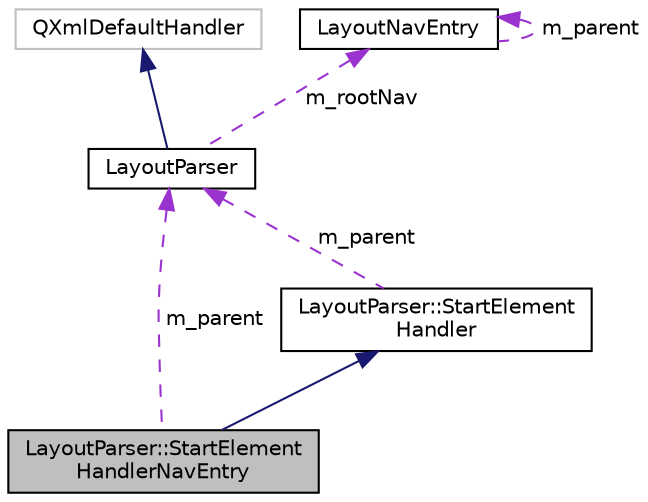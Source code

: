 digraph "LayoutParser::StartElementHandlerNavEntry"
{
 // INTERACTIVE_SVG=YES
  edge [fontname="Helvetica",fontsize="10",labelfontname="Helvetica",labelfontsize="10"];
  node [fontname="Helvetica",fontsize="10",shape=record];
  Node2 [label="LayoutParser::StartElement\lHandlerNavEntry",height=0.2,width=0.4,color="black", fillcolor="grey75", style="filled", fontcolor="black"];
  Node3 -> Node2 [dir="back",color="midnightblue",fontsize="10",style="solid",fontname="Helvetica"];
  Node3 [label="LayoutParser::StartElement\lHandler",height=0.2,width=0.4,color="black", fillcolor="white", style="filled",URL="$d9/dc0/class_layout_parser_1_1_start_element_handler.html"];
  Node4 -> Node3 [dir="back",color="darkorchid3",fontsize="10",style="dashed",label=" m_parent" ,fontname="Helvetica"];
  Node4 [label="LayoutParser",height=0.2,width=0.4,color="black", fillcolor="white", style="filled",URL="$d3/de9/class_layout_parser.html"];
  Node5 -> Node4 [dir="back",color="midnightblue",fontsize="10",style="solid",fontname="Helvetica"];
  Node5 [label="QXmlDefaultHandler",height=0.2,width=0.4,color="grey75", fillcolor="white", style="filled"];
  Node6 -> Node4 [dir="back",color="darkorchid3",fontsize="10",style="dashed",label=" m_rootNav" ,fontname="Helvetica"];
  Node6 [label="LayoutNavEntry",height=0.2,width=0.4,color="black", fillcolor="white", style="filled",URL="$df/de7/struct_layout_nav_entry.html",tooltip="Base class for the layout of a navigation item at the top of the HTML pages. "];
  Node6 -> Node6 [dir="back",color="darkorchid3",fontsize="10",style="dashed",label=" m_parent" ,fontname="Helvetica"];
  Node4 -> Node2 [dir="back",color="darkorchid3",fontsize="10",style="dashed",label=" m_parent" ,fontname="Helvetica"];
}
